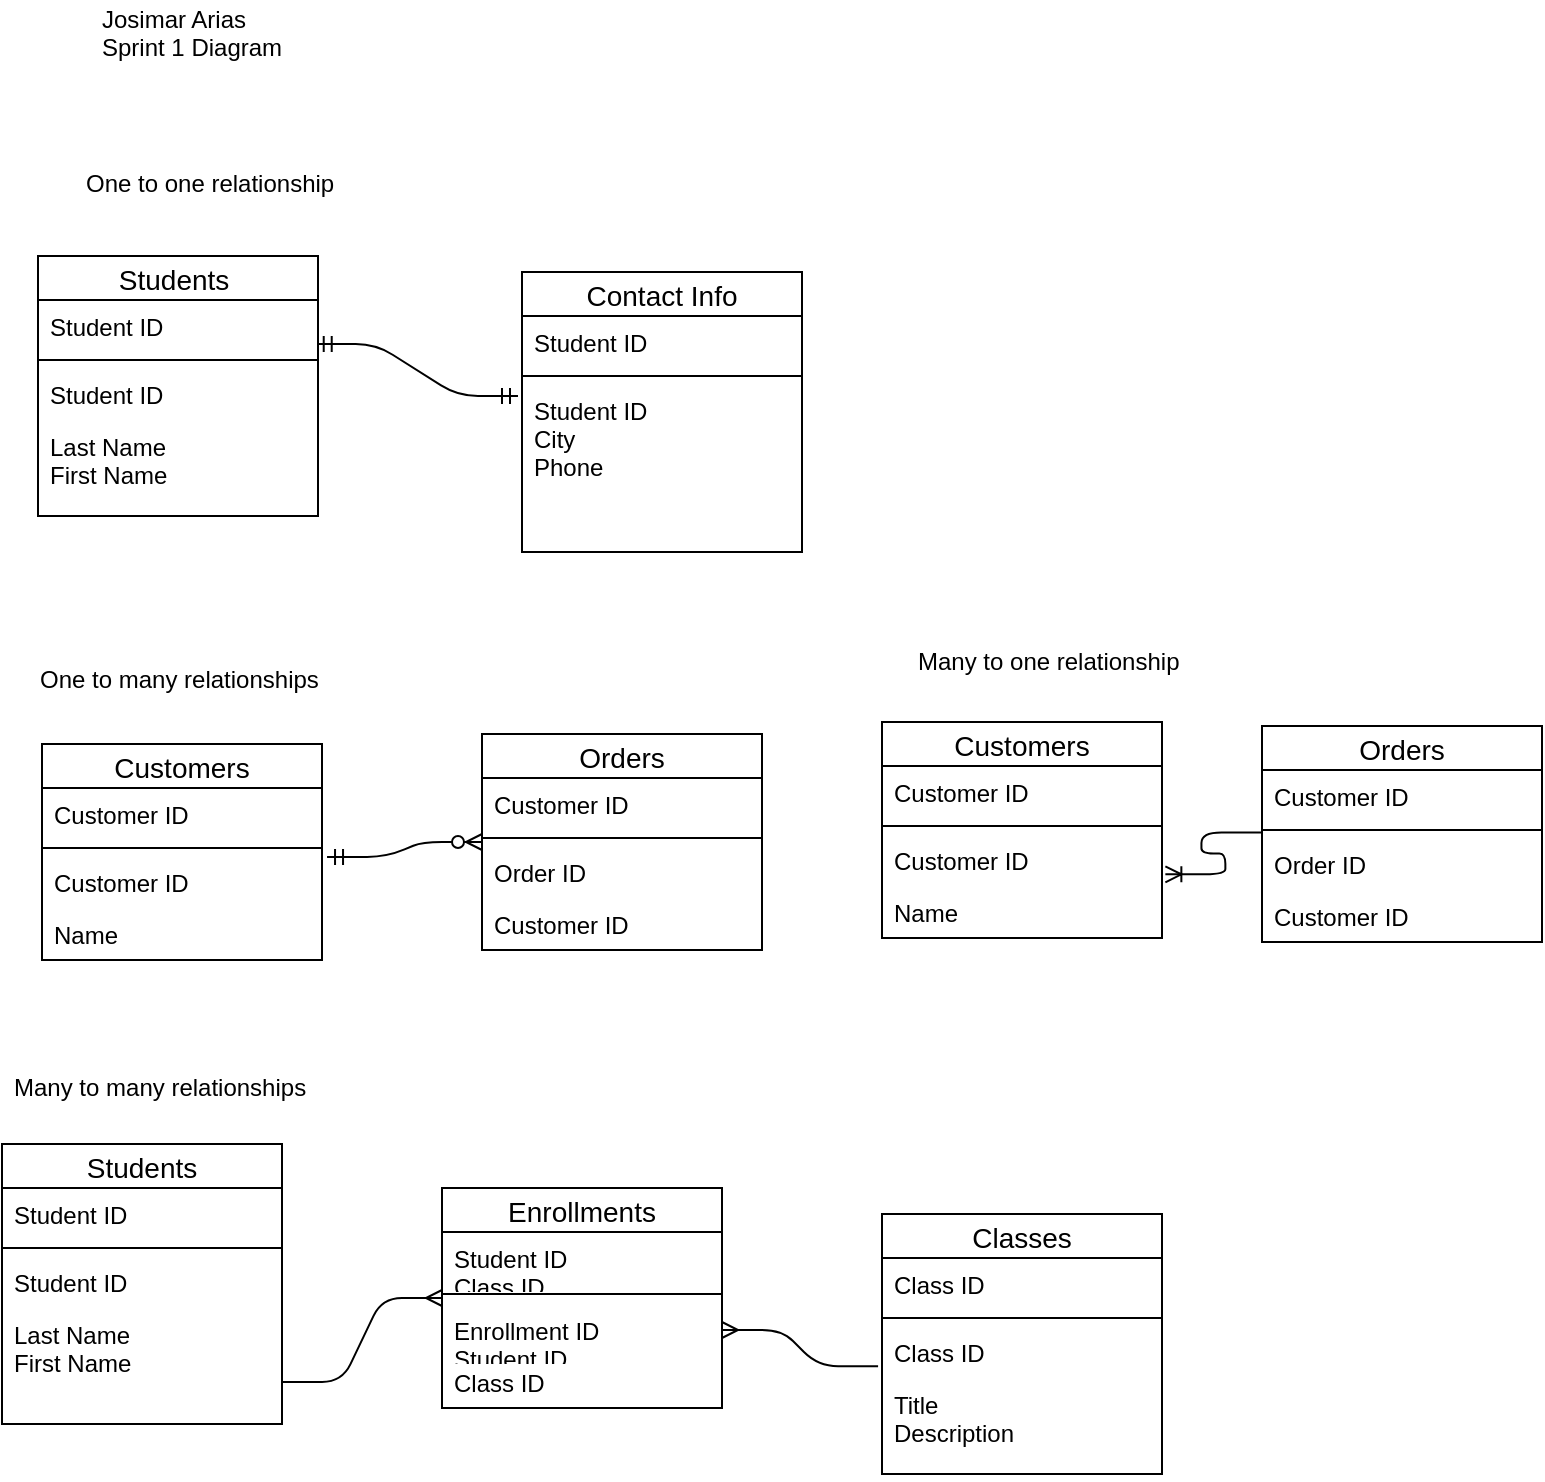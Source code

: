 <mxfile version="12.0.2" type="github" pages="1"><diagram id="E5hxseosbtXfORmtKkDU" name="Page-1"><mxGraphModel dx="1024" dy="534" grid="1" gridSize="10" guides="1" tooltips="1" connect="1" arrows="1" fold="1" page="1" pageScale="1" pageWidth="850" pageHeight="1100" math="0" shadow="0"><root><mxCell id="0"/><mxCell id="1" parent="0"/><mxCell id="GxM3fKkCzRU6Ec6PyPv8-13" value="Josimar Arias&amp;nbsp;&lt;br&gt;Sprint 1 Diagram&amp;nbsp;&lt;br&gt;" style="text;html=1;resizable=0;points=[];autosize=1;align=left;verticalAlign=top;spacingTop=-4;" parent="1" vertex="1"><mxGeometry x="88" y="38" width="110" height="30" as="geometry"/></mxCell><mxCell id="GxM3fKkCzRU6Ec6PyPv8-14" value="One to one relationship&amp;nbsp;&lt;br&gt;" style="text;html=1;resizable=0;points=[];autosize=1;align=left;verticalAlign=top;spacingTop=-4;" parent="1" vertex="1"><mxGeometry x="80" y="120" width="140" height="20" as="geometry"/></mxCell><mxCell id="GxM3fKkCzRU6Ec6PyPv8-35" value="" style="edgeStyle=entityRelationEdgeStyle;fontSize=12;html=1;endArrow=ERmandOne;startArrow=ERmandOne;exitX=0.994;exitY=0.127;exitDx=0;exitDy=0;exitPerimeter=0;" parent="1" edge="1"><mxGeometry width="100" height="100" relative="1" as="geometry"><mxPoint x="196.862" y="210.034" as="sourcePoint"/><mxPoint x="298" y="236" as="targetPoint"/></mxGeometry></mxCell><mxCell id="GxM3fKkCzRU6Ec6PyPv8-33" value="" style="shape=partialRectangle;top=0;left=0;right=0;bottom=0;align=left;verticalAlign=top;fillColor=none;spacingLeft=34;spacingRight=4;overflow=hidden;rotatable=0;points=[[0,0.5],[1,0.5]];portConstraint=eastwest;dropTarget=0;fontSize=12;" parent="1" vertex="1"><mxGeometry x="320" y="304" width="160" height="10" as="geometry"/></mxCell><mxCell id="GxM3fKkCzRU6Ec6PyPv8-34" value="" style="shape=partialRectangle;top=0;left=0;bottom=0;fillColor=none;align=left;verticalAlign=top;spacingLeft=4;spacingRight=4;overflow=hidden;rotatable=0;points=[];portConstraint=eastwest;part=1;fontSize=12;" parent="GxM3fKkCzRU6Ec6PyPv8-33" vertex="1" connectable="0"><mxGeometry width="30" height="10" as="geometry"/></mxCell><mxCell id="GxM3fKkCzRU6Ec6PyPv8-37" value="Students " style="swimlane;fontStyle=0;childLayout=stackLayout;horizontal=1;startSize=22;fillColor=none;horizontalStack=0;resizeParent=1;resizeParentMax=0;resizeLast=0;collapsible=1;marginBottom=0;swimlaneFillColor=#ffffff;align=center;fontSize=14;" parent="1" vertex="1"><mxGeometry x="58" y="166" width="140" height="130" as="geometry"/></mxCell><mxCell id="GxM3fKkCzRU6Ec6PyPv8-38" value="Student ID" style="text;strokeColor=none;fillColor=none;spacingLeft=4;spacingRight=4;overflow=hidden;rotatable=0;points=[[0,0.5],[1,0.5]];portConstraint=eastwest;fontSize=12;" parent="GxM3fKkCzRU6Ec6PyPv8-37" vertex="1"><mxGeometry y="22" width="140" height="26" as="geometry"/></mxCell><mxCell id="GxM3fKkCzRU6Ec6PyPv8-41" value="" style="line;strokeWidth=1;fillColor=none;align=left;verticalAlign=middle;spacingTop=-1;spacingLeft=3;spacingRight=3;rotatable=0;labelPosition=right;points=[];portConstraint=eastwest;fontSize=12;" parent="GxM3fKkCzRU6Ec6PyPv8-37" vertex="1"><mxGeometry y="48" width="140" height="8" as="geometry"/></mxCell><mxCell id="GxM3fKkCzRU6Ec6PyPv8-39" value="Student ID" style="text;strokeColor=none;fillColor=none;spacingLeft=4;spacingRight=4;overflow=hidden;rotatable=0;points=[[0,0.5],[1,0.5]];portConstraint=eastwest;fontSize=12;" parent="GxM3fKkCzRU6Ec6PyPv8-37" vertex="1"><mxGeometry y="56" width="140" height="26" as="geometry"/></mxCell><mxCell id="GxM3fKkCzRU6Ec6PyPv8-40" value="Last Name &#10;First Name" style="text;strokeColor=none;fillColor=none;spacingLeft=4;spacingRight=4;overflow=hidden;rotatable=0;points=[[0,0.5],[1,0.5]];portConstraint=eastwest;fontSize=12;" parent="GxM3fKkCzRU6Ec6PyPv8-37" vertex="1"><mxGeometry y="82" width="140" height="48" as="geometry"/></mxCell><mxCell id="GxM3fKkCzRU6Ec6PyPv8-42" value="Contact Info" style="swimlane;fontStyle=0;childLayout=stackLayout;horizontal=1;startSize=22;fillColor=none;horizontalStack=0;resizeParent=1;resizeParentMax=0;resizeLast=0;collapsible=1;marginBottom=0;swimlaneFillColor=#ffffff;align=center;fontSize=14;" parent="1" vertex="1"><mxGeometry x="300" y="174" width="140" height="140" as="geometry"/></mxCell><mxCell id="GxM3fKkCzRU6Ec6PyPv8-43" value="Student ID" style="text;strokeColor=none;fillColor=none;spacingLeft=4;spacingRight=4;overflow=hidden;rotatable=0;points=[[0,0.5],[1,0.5]];portConstraint=eastwest;fontSize=12;" parent="GxM3fKkCzRU6Ec6PyPv8-42" vertex="1"><mxGeometry y="22" width="140" height="26" as="geometry"/></mxCell><mxCell id="GxM3fKkCzRU6Ec6PyPv8-46" value="" style="line;strokeWidth=1;fillColor=none;align=left;verticalAlign=middle;spacingTop=-1;spacingLeft=3;spacingRight=3;rotatable=0;labelPosition=right;points=[];portConstraint=eastwest;fontSize=12;" parent="GxM3fKkCzRU6Ec6PyPv8-42" vertex="1"><mxGeometry y="48" width="140" height="8" as="geometry"/></mxCell><mxCell id="GxM3fKkCzRU6Ec6PyPv8-44" value="Student ID&#10;City &#10;Phone" style="text;strokeColor=none;fillColor=none;spacingLeft=4;spacingRight=4;overflow=hidden;rotatable=0;points=[[0,0.5],[1,0.5]];portConstraint=eastwest;fontSize=12;" parent="GxM3fKkCzRU6Ec6PyPv8-42" vertex="1"><mxGeometry y="56" width="140" height="84" as="geometry"/></mxCell><mxCell id="GxM3fKkCzRU6Ec6PyPv8-47" value="One to many relationships&amp;nbsp;" style="text;html=1;resizable=0;points=[];autosize=1;align=left;verticalAlign=top;spacingTop=-4;" parent="1" vertex="1"><mxGeometry x="57" y="368" width="160" height="20" as="geometry"/></mxCell><mxCell id="GxM3fKkCzRU6Ec6PyPv8-48" value="Customers" style="swimlane;fontStyle=0;childLayout=stackLayout;horizontal=1;startSize=22;fillColor=none;horizontalStack=0;resizeParent=1;resizeParentMax=0;resizeLast=0;collapsible=1;marginBottom=0;swimlaneFillColor=#ffffff;align=center;fontSize=14;" parent="1" vertex="1"><mxGeometry x="60" y="410" width="140" height="108" as="geometry"/></mxCell><mxCell id="GxM3fKkCzRU6Ec6PyPv8-49" value="Customer ID" style="text;strokeColor=none;fillColor=none;spacingLeft=4;spacingRight=4;overflow=hidden;rotatable=0;points=[[0,0.5],[1,0.5]];portConstraint=eastwest;fontSize=12;" parent="GxM3fKkCzRU6Ec6PyPv8-48" vertex="1"><mxGeometry y="22" width="140" height="26" as="geometry"/></mxCell><mxCell id="GxM3fKkCzRU6Ec6PyPv8-52" value="" style="line;strokeWidth=1;fillColor=none;align=left;verticalAlign=middle;spacingTop=-1;spacingLeft=3;spacingRight=3;rotatable=0;labelPosition=right;points=[];portConstraint=eastwest;fontSize=12;" parent="GxM3fKkCzRU6Ec6PyPv8-48" vertex="1"><mxGeometry y="48" width="140" height="8" as="geometry"/></mxCell><mxCell id="GxM3fKkCzRU6Ec6PyPv8-50" value="Customer ID" style="text;strokeColor=none;fillColor=none;spacingLeft=4;spacingRight=4;overflow=hidden;rotatable=0;points=[[0,0.5],[1,0.5]];portConstraint=eastwest;fontSize=12;" parent="GxM3fKkCzRU6Ec6PyPv8-48" vertex="1"><mxGeometry y="56" width="140" height="26" as="geometry"/></mxCell><mxCell id="GxM3fKkCzRU6Ec6PyPv8-51" value="Name" style="text;strokeColor=none;fillColor=none;spacingLeft=4;spacingRight=4;overflow=hidden;rotatable=0;points=[[0,0.5],[1,0.5]];portConstraint=eastwest;fontSize=12;" parent="GxM3fKkCzRU6Ec6PyPv8-48" vertex="1"><mxGeometry y="82" width="140" height="26" as="geometry"/></mxCell><mxCell id="GxM3fKkCzRU6Ec6PyPv8-53" value="" style="edgeStyle=entityRelationEdgeStyle;fontSize=12;html=1;endArrow=ERzeroToMany;startArrow=ERmandOne;exitX=1.018;exitY=0.017;exitDx=0;exitDy=0;exitPerimeter=0;" parent="1" source="GxM3fKkCzRU6Ec6PyPv8-50" target="GxM3fKkCzRU6Ec6PyPv8-54" edge="1"><mxGeometry width="100" height="100" relative="1" as="geometry"><mxPoint x="200" y="514" as="sourcePoint"/><mxPoint x="320" y="450" as="targetPoint"/></mxGeometry></mxCell><mxCell id="GxM3fKkCzRU6Ec6PyPv8-54" value="Orders" style="swimlane;fontStyle=0;childLayout=stackLayout;horizontal=1;startSize=22;fillColor=none;horizontalStack=0;resizeParent=1;resizeParentMax=0;resizeLast=0;collapsible=1;marginBottom=0;swimlaneFillColor=#ffffff;align=center;fontSize=14;" parent="1" vertex="1"><mxGeometry x="280" y="405" width="140" height="108" as="geometry"/></mxCell><mxCell id="GxM3fKkCzRU6Ec6PyPv8-55" value="Customer ID" style="text;strokeColor=none;fillColor=none;spacingLeft=4;spacingRight=4;overflow=hidden;rotatable=0;points=[[0,0.5],[1,0.5]];portConstraint=eastwest;fontSize=12;" parent="GxM3fKkCzRU6Ec6PyPv8-54" vertex="1"><mxGeometry y="22" width="140" height="26" as="geometry"/></mxCell><mxCell id="GxM3fKkCzRU6Ec6PyPv8-58" value="" style="line;strokeWidth=1;fillColor=none;align=left;verticalAlign=middle;spacingTop=-1;spacingLeft=3;spacingRight=3;rotatable=0;labelPosition=right;points=[];portConstraint=eastwest;fontSize=12;" parent="GxM3fKkCzRU6Ec6PyPv8-54" vertex="1"><mxGeometry y="48" width="140" height="8" as="geometry"/></mxCell><mxCell id="GxM3fKkCzRU6Ec6PyPv8-56" value="Order ID" style="text;strokeColor=none;fillColor=none;spacingLeft=4;spacingRight=4;overflow=hidden;rotatable=0;points=[[0,0.5],[1,0.5]];portConstraint=eastwest;fontSize=12;" parent="GxM3fKkCzRU6Ec6PyPv8-54" vertex="1"><mxGeometry y="56" width="140" height="26" as="geometry"/></mxCell><mxCell id="GxM3fKkCzRU6Ec6PyPv8-57" value="Customer ID" style="text;strokeColor=none;fillColor=none;spacingLeft=4;spacingRight=4;overflow=hidden;rotatable=0;points=[[0,0.5],[1,0.5]];portConstraint=eastwest;fontSize=12;" parent="GxM3fKkCzRU6Ec6PyPv8-54" vertex="1"><mxGeometry y="82" width="140" height="26" as="geometry"/></mxCell><mxCell id="GxM3fKkCzRU6Ec6PyPv8-59" value="Many to many relationships&amp;nbsp;" style="text;html=1;resizable=0;points=[];autosize=1;align=left;verticalAlign=top;spacingTop=-4;" parent="1" vertex="1"><mxGeometry x="44" y="572" width="170" height="20" as="geometry"/></mxCell><mxCell id="GxM3fKkCzRU6Ec6PyPv8-60" value="Students" style="swimlane;fontStyle=0;childLayout=stackLayout;horizontal=1;startSize=22;fillColor=none;horizontalStack=0;resizeParent=1;resizeParentMax=0;resizeLast=0;collapsible=1;marginBottom=0;swimlaneFillColor=#ffffff;align=center;fontSize=14;" parent="1" vertex="1"><mxGeometry x="40" y="610" width="140" height="140" as="geometry"/></mxCell><mxCell id="GxM3fKkCzRU6Ec6PyPv8-61" value="Student ID" style="text;strokeColor=none;fillColor=none;spacingLeft=4;spacingRight=4;overflow=hidden;rotatable=0;points=[[0,0.5],[1,0.5]];portConstraint=eastwest;fontSize=12;" parent="GxM3fKkCzRU6Ec6PyPv8-60" vertex="1"><mxGeometry y="22" width="140" height="26" as="geometry"/></mxCell><mxCell id="GxM3fKkCzRU6Ec6PyPv8-65" value="" style="line;strokeWidth=1;fillColor=none;align=left;verticalAlign=middle;spacingTop=-1;spacingLeft=3;spacingRight=3;rotatable=0;labelPosition=right;points=[];portConstraint=eastwest;fontSize=12;" parent="GxM3fKkCzRU6Ec6PyPv8-60" vertex="1"><mxGeometry y="48" width="140" height="8" as="geometry"/></mxCell><mxCell id="GxM3fKkCzRU6Ec6PyPv8-62" value="Student ID" style="text;strokeColor=none;fillColor=none;spacingLeft=4;spacingRight=4;overflow=hidden;rotatable=0;points=[[0,0.5],[1,0.5]];portConstraint=eastwest;fontSize=12;" parent="GxM3fKkCzRU6Ec6PyPv8-60" vertex="1"><mxGeometry y="56" width="140" height="26" as="geometry"/></mxCell><mxCell id="GxM3fKkCzRU6Ec6PyPv8-63" value="Last Name&#10;First Name" style="text;strokeColor=none;fillColor=none;spacingLeft=4;spacingRight=4;overflow=hidden;rotatable=0;points=[[0,0.5],[1,0.5]];portConstraint=eastwest;fontSize=12;" parent="GxM3fKkCzRU6Ec6PyPv8-60" vertex="1"><mxGeometry y="82" width="140" height="58" as="geometry"/></mxCell><mxCell id="GxM3fKkCzRU6Ec6PyPv8-66" value="" style="edgeStyle=entityRelationEdgeStyle;fontSize=12;html=1;endArrow=ERmany;" parent="1" target="GxM3fKkCzRU6Ec6PyPv8-67" edge="1"><mxGeometry width="100" height="100" relative="1" as="geometry"><mxPoint x="180" y="729" as="sourcePoint"/><mxPoint x="280" y="629" as="targetPoint"/></mxGeometry></mxCell><mxCell id="GxM3fKkCzRU6Ec6PyPv8-67" value="Enrollments" style="swimlane;fontStyle=0;childLayout=stackLayout;horizontal=1;startSize=22;fillColor=none;horizontalStack=0;resizeParent=1;resizeParentMax=0;resizeLast=0;collapsible=1;marginBottom=0;swimlaneFillColor=#ffffff;align=center;fontSize=14;" parent="1" vertex="1"><mxGeometry x="260" y="632" width="140" height="110" as="geometry"/></mxCell><mxCell id="GxM3fKkCzRU6Ec6PyPv8-68" value="Student ID&#10;Class ID" style="text;strokeColor=none;fillColor=none;spacingLeft=4;spacingRight=4;overflow=hidden;rotatable=0;points=[[0,0.5],[1,0.5]];portConstraint=eastwest;fontSize=12;" parent="GxM3fKkCzRU6Ec6PyPv8-67" vertex="1"><mxGeometry y="22" width="140" height="26" as="geometry"/></mxCell><mxCell id="GxM3fKkCzRU6Ec6PyPv8-71" value="" style="line;strokeWidth=1;fillColor=none;align=left;verticalAlign=middle;spacingTop=-1;spacingLeft=3;spacingRight=3;rotatable=0;labelPosition=right;points=[];portConstraint=eastwest;fontSize=12;" parent="GxM3fKkCzRU6Ec6PyPv8-67" vertex="1"><mxGeometry y="48" width="140" height="10" as="geometry"/></mxCell><mxCell id="GxM3fKkCzRU6Ec6PyPv8-69" value="Enrollment ID&#10;Student ID" style="text;strokeColor=none;fillColor=none;spacingLeft=4;spacingRight=4;overflow=hidden;rotatable=0;points=[[0,0.5],[1,0.5]];portConstraint=eastwest;fontSize=12;" parent="GxM3fKkCzRU6Ec6PyPv8-67" vertex="1"><mxGeometry y="58" width="140" height="26" as="geometry"/></mxCell><mxCell id="GxM3fKkCzRU6Ec6PyPv8-70" value="Class ID" style="text;strokeColor=none;fillColor=none;spacingLeft=4;spacingRight=4;overflow=hidden;rotatable=0;points=[[0,0.5],[1,0.5]];portConstraint=eastwest;fontSize=12;" parent="GxM3fKkCzRU6Ec6PyPv8-67" vertex="1"><mxGeometry y="84" width="140" height="26" as="geometry"/></mxCell><mxCell id="GxM3fKkCzRU6Ec6PyPv8-73" value="" style="edgeStyle=entityRelationEdgeStyle;fontSize=12;html=1;endArrow=ERmany;entryX=1;entryY=0.5;entryDx=0;entryDy=0;exitX=-0.014;exitY=0.772;exitDx=0;exitDy=0;exitPerimeter=0;" parent="1" source="GxM3fKkCzRU6Ec6PyPv8-76" target="GxM3fKkCzRU6Ec6PyPv8-69" edge="1"><mxGeometry width="100" height="100" relative="1" as="geometry"><mxPoint x="400" y="730" as="sourcePoint"/><mxPoint x="480" y="640" as="targetPoint"/></mxGeometry></mxCell><mxCell id="GxM3fKkCzRU6Ec6PyPv8-74" value="Classes" style="swimlane;fontStyle=0;childLayout=stackLayout;horizontal=1;startSize=22;fillColor=none;horizontalStack=0;resizeParent=1;resizeParentMax=0;resizeLast=0;collapsible=1;marginBottom=0;swimlaneFillColor=#ffffff;align=center;fontSize=14;" parent="1" vertex="1"><mxGeometry x="480" y="645" width="140" height="130" as="geometry"/></mxCell><mxCell id="GxM3fKkCzRU6Ec6PyPv8-75" value="Class ID" style="text;strokeColor=none;fillColor=none;spacingLeft=4;spacingRight=4;overflow=hidden;rotatable=0;points=[[0,0.5],[1,0.5]];portConstraint=eastwest;fontSize=12;" parent="GxM3fKkCzRU6Ec6PyPv8-74" vertex="1"><mxGeometry y="22" width="140" height="26" as="geometry"/></mxCell><mxCell id="GxM3fKkCzRU6Ec6PyPv8-78" value="" style="line;strokeWidth=1;fillColor=none;align=left;verticalAlign=middle;spacingTop=-1;spacingLeft=3;spacingRight=3;rotatable=0;labelPosition=right;points=[];portConstraint=eastwest;fontSize=12;" parent="GxM3fKkCzRU6Ec6PyPv8-74" vertex="1"><mxGeometry y="48" width="140" height="8" as="geometry"/></mxCell><mxCell id="GxM3fKkCzRU6Ec6PyPv8-76" value="Class ID" style="text;strokeColor=none;fillColor=none;spacingLeft=4;spacingRight=4;overflow=hidden;rotatable=0;points=[[0,0.5],[1,0.5]];portConstraint=eastwest;fontSize=12;" parent="GxM3fKkCzRU6Ec6PyPv8-74" vertex="1"><mxGeometry y="56" width="140" height="26" as="geometry"/></mxCell><mxCell id="GxM3fKkCzRU6Ec6PyPv8-77" value="Title&#10;Description" style="text;strokeColor=none;fillColor=none;spacingLeft=4;spacingRight=4;overflow=hidden;rotatable=0;points=[[0,0.5],[1,0.5]];portConstraint=eastwest;fontSize=12;" parent="GxM3fKkCzRU6Ec6PyPv8-74" vertex="1"><mxGeometry y="82" width="140" height="48" as="geometry"/></mxCell><mxCell id="GxM3fKkCzRU6Ec6PyPv8-79" value="Orders" style="swimlane;fontStyle=0;childLayout=stackLayout;horizontal=1;startSize=22;fillColor=none;horizontalStack=0;resizeParent=1;resizeParentMax=0;resizeLast=0;collapsible=1;marginBottom=0;swimlaneFillColor=#ffffff;align=center;fontSize=14;" parent="1" vertex="1"><mxGeometry x="670" y="401" width="140" height="108" as="geometry"/></mxCell><mxCell id="GxM3fKkCzRU6Ec6PyPv8-80" value="Customer ID" style="text;strokeColor=none;fillColor=none;spacingLeft=4;spacingRight=4;overflow=hidden;rotatable=0;points=[[0,0.5],[1,0.5]];portConstraint=eastwest;fontSize=12;" parent="GxM3fKkCzRU6Ec6PyPv8-79" vertex="1"><mxGeometry y="22" width="140" height="26" as="geometry"/></mxCell><mxCell id="GxM3fKkCzRU6Ec6PyPv8-81" value="" style="line;strokeWidth=1;fillColor=none;align=left;verticalAlign=middle;spacingTop=-1;spacingLeft=3;spacingRight=3;rotatable=0;labelPosition=right;points=[];portConstraint=eastwest;fontSize=12;" parent="GxM3fKkCzRU6Ec6PyPv8-79" vertex="1"><mxGeometry y="48" width="140" height="8" as="geometry"/></mxCell><mxCell id="GxM3fKkCzRU6Ec6PyPv8-82" value="Order ID" style="text;strokeColor=none;fillColor=none;spacingLeft=4;spacingRight=4;overflow=hidden;rotatable=0;points=[[0,0.5],[1,0.5]];portConstraint=eastwest;fontSize=12;" parent="GxM3fKkCzRU6Ec6PyPv8-79" vertex="1"><mxGeometry y="56" width="140" height="26" as="geometry"/></mxCell><mxCell id="GxM3fKkCzRU6Ec6PyPv8-83" value="Customer ID" style="text;strokeColor=none;fillColor=none;spacingLeft=4;spacingRight=4;overflow=hidden;rotatable=0;points=[[0,0.5],[1,0.5]];portConstraint=eastwest;fontSize=12;" parent="GxM3fKkCzRU6Ec6PyPv8-79" vertex="1"><mxGeometry y="82" width="140" height="26" as="geometry"/></mxCell><mxCell id="GxM3fKkCzRU6Ec6PyPv8-84" value="Customers" style="swimlane;fontStyle=0;childLayout=stackLayout;horizontal=1;startSize=22;fillColor=none;horizontalStack=0;resizeParent=1;resizeParentMax=0;resizeLast=0;collapsible=1;marginBottom=0;swimlaneFillColor=#ffffff;align=center;fontSize=14;" parent="1" vertex="1"><mxGeometry x="480" y="399" width="140" height="108" as="geometry"/></mxCell><mxCell id="GxM3fKkCzRU6Ec6PyPv8-85" value="Customer ID" style="text;strokeColor=none;fillColor=none;spacingLeft=4;spacingRight=4;overflow=hidden;rotatable=0;points=[[0,0.5],[1,0.5]];portConstraint=eastwest;fontSize=12;" parent="GxM3fKkCzRU6Ec6PyPv8-84" vertex="1"><mxGeometry y="22" width="140" height="26" as="geometry"/></mxCell><mxCell id="GxM3fKkCzRU6Ec6PyPv8-86" value="" style="line;strokeWidth=1;fillColor=none;align=left;verticalAlign=middle;spacingTop=-1;spacingLeft=3;spacingRight=3;rotatable=0;labelPosition=right;points=[];portConstraint=eastwest;fontSize=12;" parent="GxM3fKkCzRU6Ec6PyPv8-84" vertex="1"><mxGeometry y="48" width="140" height="8" as="geometry"/></mxCell><mxCell id="GxM3fKkCzRU6Ec6PyPv8-87" value="Customer ID" style="text;strokeColor=none;fillColor=none;spacingLeft=4;spacingRight=4;overflow=hidden;rotatable=0;points=[[0,0.5],[1,0.5]];portConstraint=eastwest;fontSize=12;" parent="GxM3fKkCzRU6Ec6PyPv8-84" vertex="1"><mxGeometry y="56" width="140" height="26" as="geometry"/></mxCell><mxCell id="GxM3fKkCzRU6Ec6PyPv8-88" value="Name" style="text;strokeColor=none;fillColor=none;spacingLeft=4;spacingRight=4;overflow=hidden;rotatable=0;points=[[0,0.5],[1,0.5]];portConstraint=eastwest;fontSize=12;" parent="GxM3fKkCzRU6Ec6PyPv8-84" vertex="1"><mxGeometry y="82" width="140" height="26" as="geometry"/></mxCell><mxCell id="GxM3fKkCzRU6Ec6PyPv8-89" value="Many to one relationship" style="text;html=1;resizable=0;points=[];autosize=1;align=left;verticalAlign=top;spacingTop=-4;" parent="1" vertex="1"><mxGeometry x="496" y="359" width="150" height="20" as="geometry"/></mxCell><mxCell id="GxM3fKkCzRU6Ec6PyPv8-90" value="" style="edgeStyle=entityRelationEdgeStyle;fontSize=12;html=1;endArrow=ERoneToMany;entryX=1.012;entryY=0.776;entryDx=0;entryDy=0;entryPerimeter=0;exitX=-0.002;exitY=0.651;exitDx=0;exitDy=0;exitPerimeter=0;" parent="1" source="GxM3fKkCzRU6Ec6PyPv8-81" target="GxM3fKkCzRU6Ec6PyPv8-87" edge="1"><mxGeometry width="100" height="100" relative="1" as="geometry"><mxPoint x="521" y="632" as="sourcePoint"/><mxPoint x="621" y="532" as="targetPoint"/></mxGeometry></mxCell></root></mxGraphModel></diagram></mxfile>